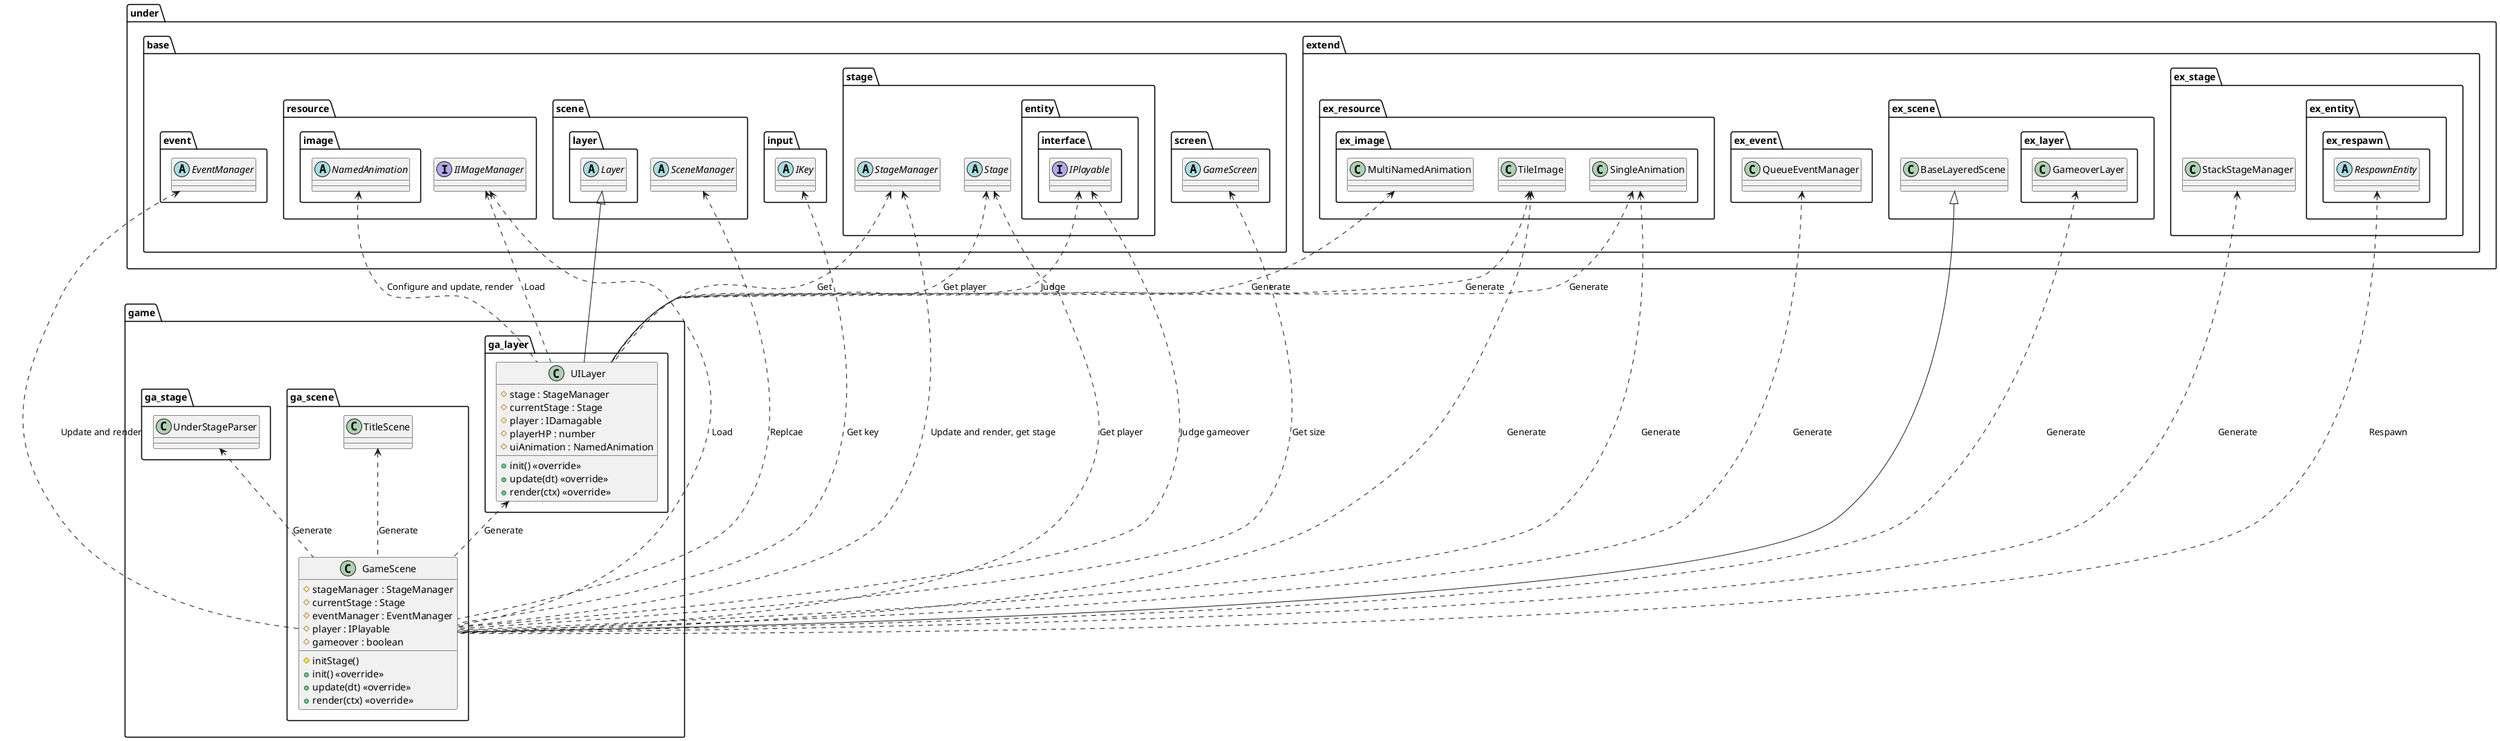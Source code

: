 @startuml SceneGame

package game {
    package ga_layer {
        class UILayer {
            #stage : StageManager
            #currentStage : Stage
            #player : IDamagable
            #playerHP : number
            #uiAnimation : NamedAnimation
            +init() <<override>>
            +update(dt) <<override>>
            +render(ctx) <<override>>
        }
    }
    package ga_scene {
        class GameScene {
            #stageManager : StageManager
            #currentStage : Stage
            #eventManager : EventManager
            #player : IPlayable
            #gameover : boolean
            #initStage()
            +init() <<override>>
            +update(dt) <<override>>
            +render(ctx) <<override>>
        }
    }
}

package under {
    package base {
        package event {
            abstract EventManager
        }
        package input {
            abstract IKey
        }
        package resource {
            interface IIMageManager
            package image {
                abstract NamedAnimation
            }
        }
        package screen {
            abstract GameScreen
        }
        package scene {
            abstract SceneManager
            package layer {
                abstract Layer
            }
        }
        package stage {
            abstract StageManager
            abstract Stage
            package entity {
                package interface {
                    interface IPlayable
                }
            }
        }
    }

    package extend {
        package ex_event {
            class QueueEventManager
        }
        package ex_resource {
            package ex_image {
                class TileImage
                class SingleAnimation
                class MultiNamedAnimation
            }
        }
        package ex_scene {
            class BaseLayeredScene
            package ex_layer {
                class GameoverLayer
            }
        }
        package ex_stage {
            class StackStageManager
            package ex_entity  {
                package ex_respawn {
                    abstract RespawnEntity
                }
            }
        }
    }
}

package game {
    package ga_scene {
        class TitleScene
    }
    package ga_stage {
        class UnderStageParser
    }
}

UnderStageParser <.. GameScene  : Generate
StackStageManager <.. GameScene : Generate
QueueEventManager <.. GameScene : Generate
UILayer <.. GameScene  : Generate
GameoverLayer <.. GameScene  : Generate
TitleScene <.. GameScene  : Generate
IPlayable <.. GameScene  : Judge gameover
StageManager <.. GameScene : Update and render, get stage
Stage <.. GameScene : Get player
EventManager <.. GameScene : Update and render
IKey <.. GameScene : Get key
SceneManager <.. GameScene : Replcae
GameScreen <..GameScene : Get size
RespawnEntity <.. GameScene : Respawn
SingleAnimation <.. GameScene : Generate
TileImage <.. GameScene : Generate
IIMageManager <.. GameScene : Load

Stage <.. UILayer : Get player
StageManager <.. UILayer : Get
IIMageManager <.. UILayer : Load
MultiNamedAnimation <.. UILayer : Generate
SingleAnimation <.. UILayer : Generate
TileImage <.. UILayer : Generate
NamedAnimation <.. UILayer : Configure and update, render
IPlayable <.. UILayer : Judge

BaseLayeredScene <|-- GameScene
Layer <|-- UILayer

@enduml
